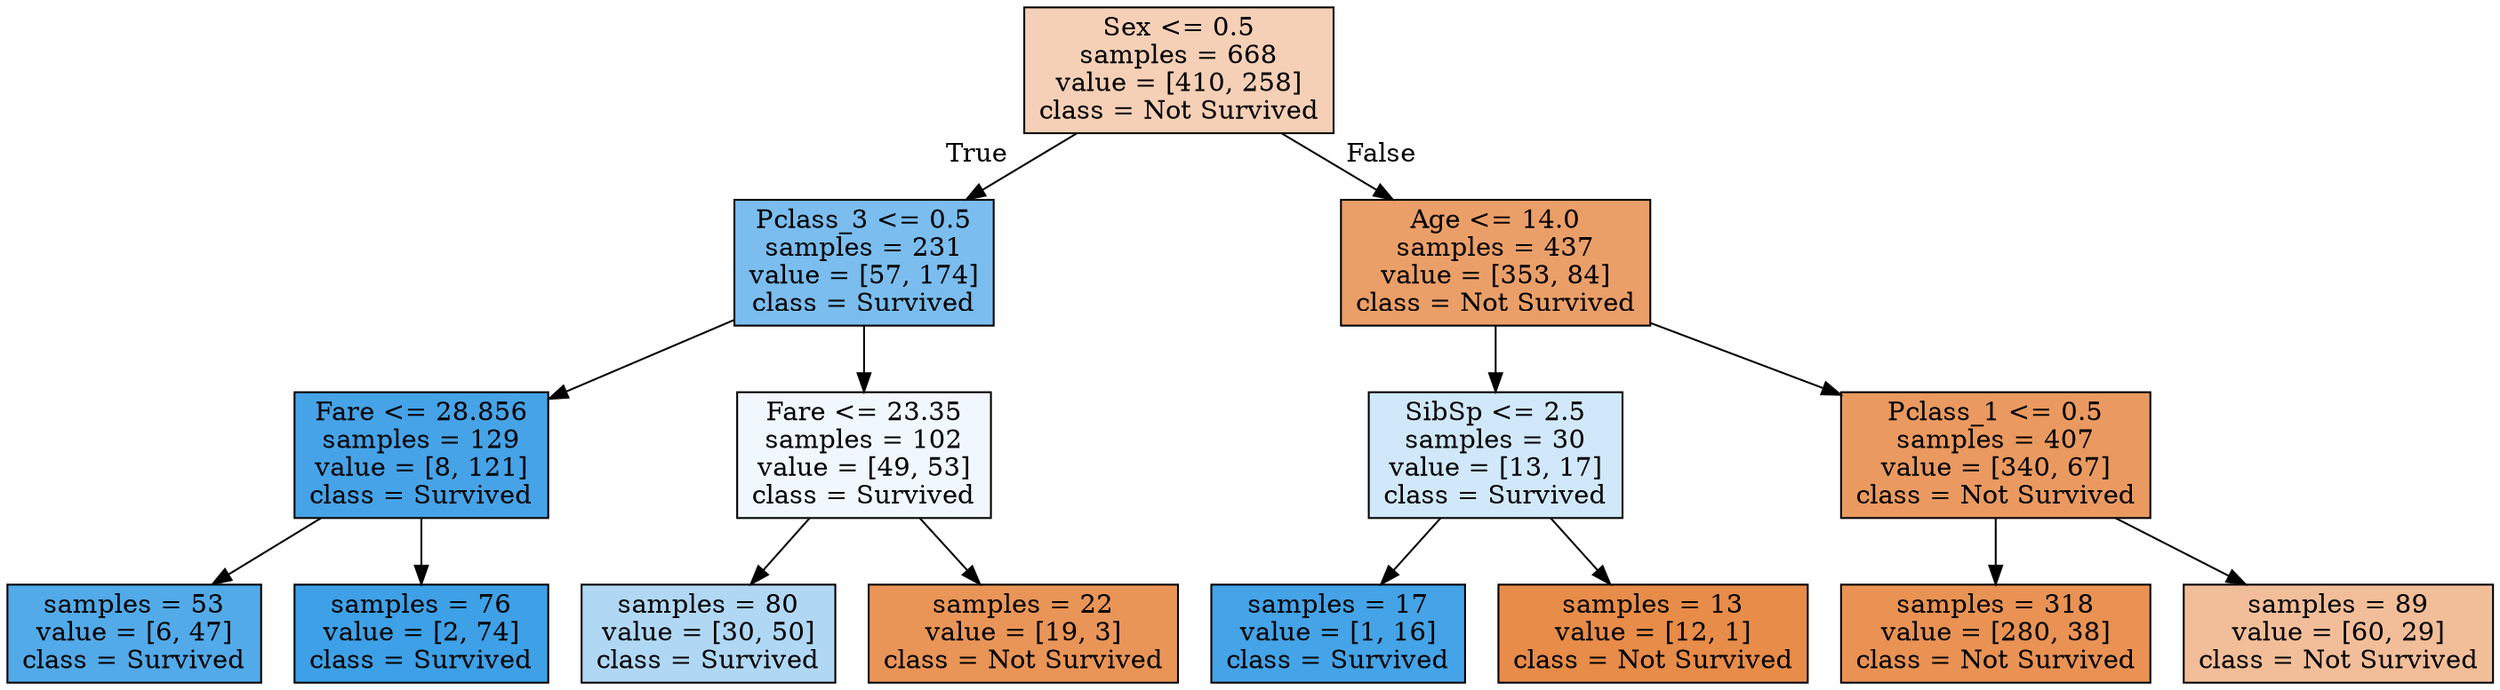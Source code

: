 digraph Tree {
node [shape=box, style="filled", color="black"] ;
0 [label="Sex <= 0.5\nsamples = 668\nvalue = [410, 258]\nclass = Not Survived", fillcolor="#f5d0b6"] ;
1 [label="Pclass_3 <= 0.5\nsamples = 231\nvalue = [57, 174]\nclass = Survived", fillcolor="#7abdee"] ;
0 -> 1 [labeldistance=2.5, labelangle=45, headlabel="True"] ;
2 [label="Fare <= 28.856\nsamples = 129\nvalue = [8, 121]\nclass = Survived", fillcolor="#46a3e7"] ;
1 -> 2 ;
3 [label="samples = 53\nvalue = [6, 47]\nclass = Survived", fillcolor="#52aae8"] ;
2 -> 3 ;
4 [label="samples = 76\nvalue = [2, 74]\nclass = Survived", fillcolor="#3ea0e6"] ;
2 -> 4 ;
5 [label="Fare <= 23.35\nsamples = 102\nvalue = [49, 53]\nclass = Survived", fillcolor="#f0f8fd"] ;
1 -> 5 ;
6 [label="samples = 80\nvalue = [30, 50]\nclass = Survived", fillcolor="#b0d8f5"] ;
5 -> 6 ;
7 [label="samples = 22\nvalue = [19, 3]\nclass = Not Survived", fillcolor="#e99558"] ;
5 -> 7 ;
8 [label="Age <= 14.0\nsamples = 437\nvalue = [353, 84]\nclass = Not Survived", fillcolor="#eb9f68"] ;
0 -> 8 [labeldistance=2.5, labelangle=-45, headlabel="False"] ;
9 [label="SibSp <= 2.5\nsamples = 30\nvalue = [13, 17]\nclass = Survived", fillcolor="#d0e8f9"] ;
8 -> 9 ;
10 [label="samples = 17\nvalue = [1, 16]\nclass = Survived", fillcolor="#45a3e7"] ;
9 -> 10 ;
11 [label="samples = 13\nvalue = [12, 1]\nclass = Not Survived", fillcolor="#e78c49"] ;
9 -> 11 ;
12 [label="Pclass_1 <= 0.5\nsamples = 407\nvalue = [340, 67]\nclass = Not Survived", fillcolor="#ea9a60"] ;
8 -> 12 ;
13 [label="samples = 318\nvalue = [280, 38]\nclass = Not Survived", fillcolor="#e99254"] ;
12 -> 13 ;
14 [label="samples = 89\nvalue = [60, 29]\nclass = Not Survived", fillcolor="#f2be99"] ;
12 -> 14 ;
}